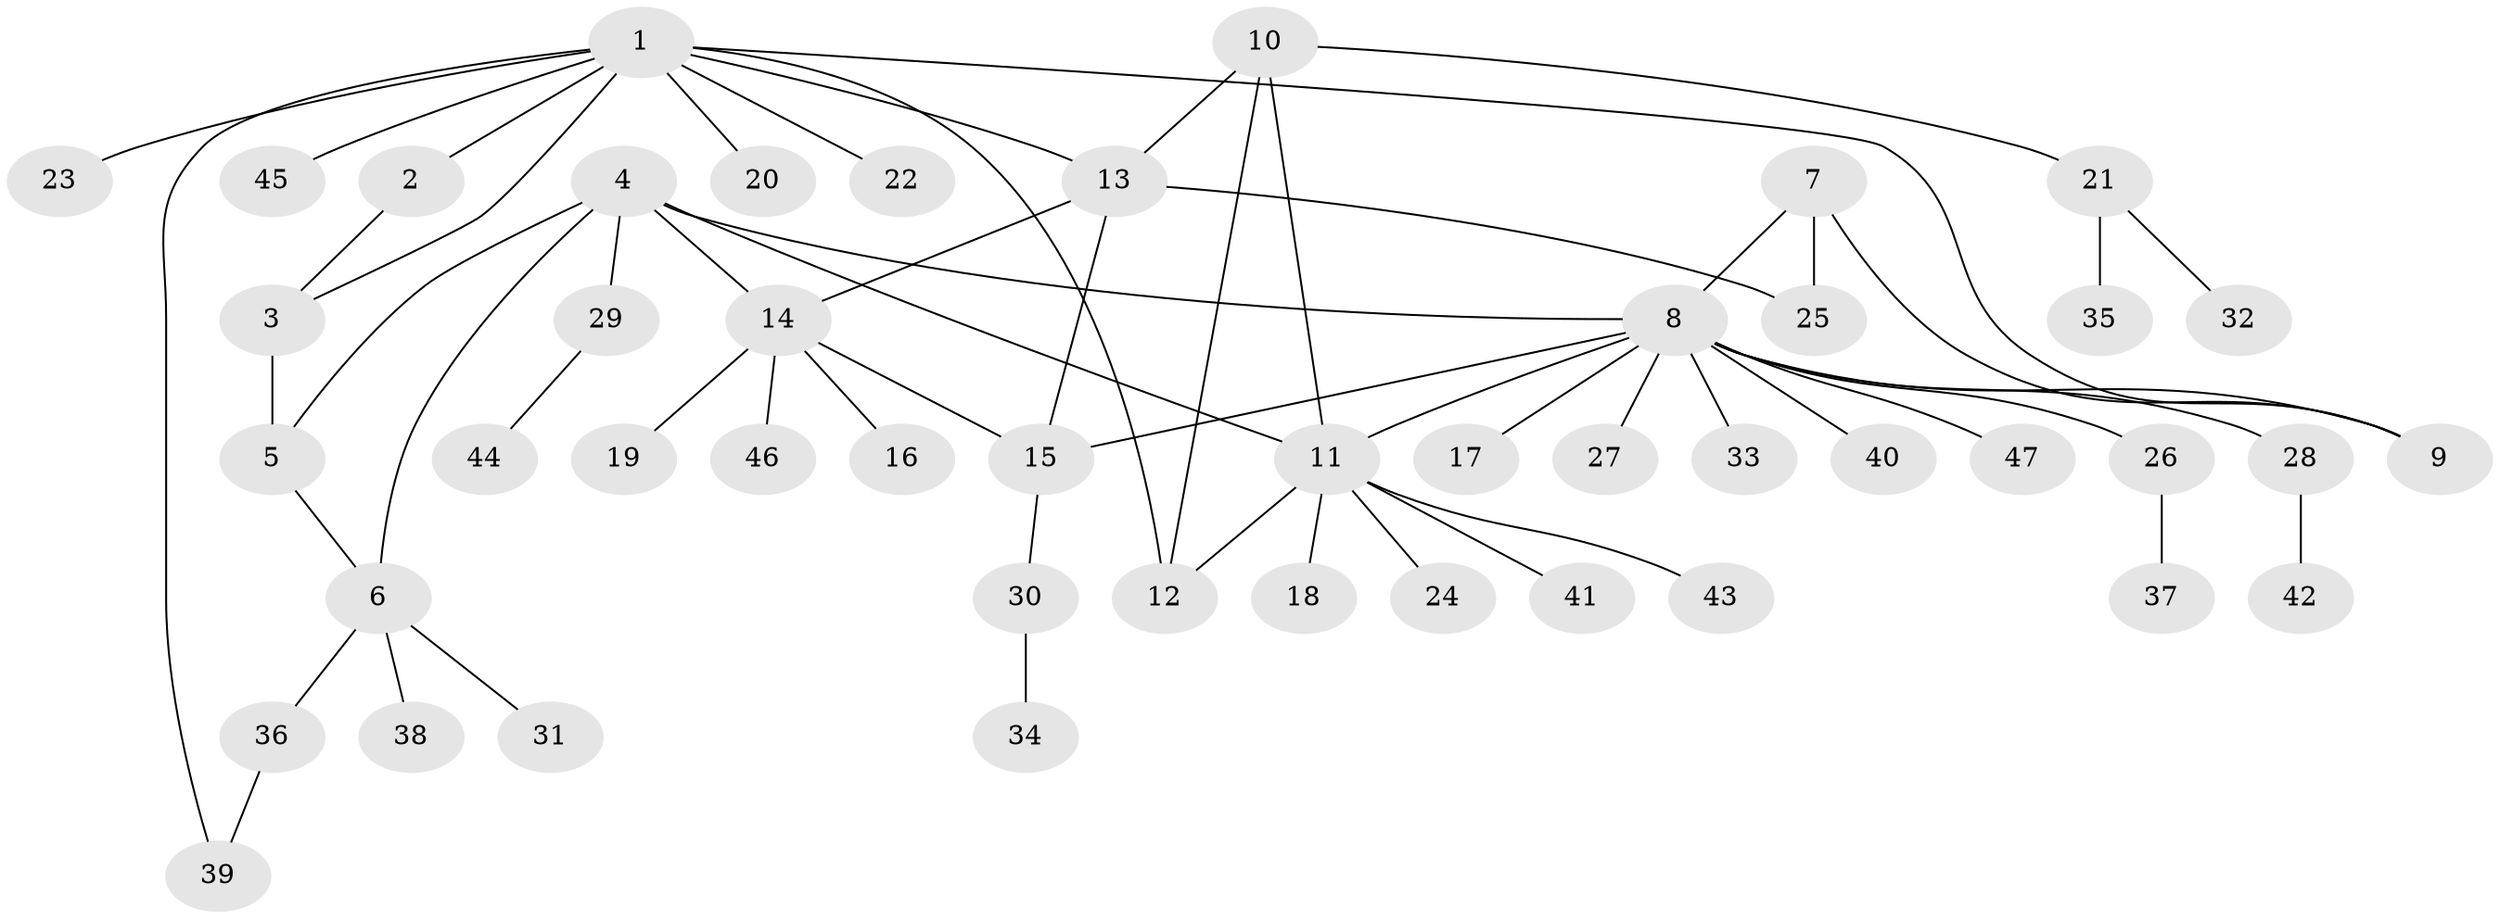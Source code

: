 // original degree distribution, {11: 0.014925373134328358, 3: 0.07462686567164178, 4: 0.08955223880597014, 6: 0.04477611940298507, 13: 0.014925373134328358, 9: 0.014925373134328358, 7: 0.014925373134328358, 5: 0.014925373134328358, 1: 0.5970149253731343, 2: 0.11940298507462686}
// Generated by graph-tools (version 1.1) at 2025/52/03/04/25 22:52:41]
// undirected, 47 vertices, 59 edges
graph export_dot {
  node [color=gray90,style=filled];
  1;
  2;
  3;
  4;
  5;
  6;
  7;
  8;
  9;
  10;
  11;
  12;
  13;
  14;
  15;
  16;
  17;
  18;
  19;
  20;
  21;
  22;
  23;
  24;
  25;
  26;
  27;
  28;
  29;
  30;
  31;
  32;
  33;
  34;
  35;
  36;
  37;
  38;
  39;
  40;
  41;
  42;
  43;
  44;
  45;
  46;
  47;
  1 -- 2 [weight=1.0];
  1 -- 3 [weight=1.0];
  1 -- 9 [weight=1.0];
  1 -- 12 [weight=1.0];
  1 -- 13 [weight=1.0];
  1 -- 20 [weight=1.0];
  1 -- 22 [weight=1.0];
  1 -- 23 [weight=1.0];
  1 -- 39 [weight=1.0];
  1 -- 45 [weight=1.0];
  2 -- 3 [weight=1.0];
  3 -- 5 [weight=1.0];
  4 -- 5 [weight=1.0];
  4 -- 6 [weight=1.0];
  4 -- 8 [weight=1.0];
  4 -- 11 [weight=1.0];
  4 -- 14 [weight=1.0];
  4 -- 29 [weight=1.0];
  5 -- 6 [weight=1.0];
  6 -- 31 [weight=1.0];
  6 -- 36 [weight=1.0];
  6 -- 38 [weight=1.0];
  7 -- 8 [weight=1.0];
  7 -- 9 [weight=1.0];
  7 -- 25 [weight=1.0];
  8 -- 9 [weight=1.0];
  8 -- 11 [weight=1.0];
  8 -- 15 [weight=1.0];
  8 -- 17 [weight=1.0];
  8 -- 26 [weight=1.0];
  8 -- 27 [weight=1.0];
  8 -- 28 [weight=1.0];
  8 -- 33 [weight=1.0];
  8 -- 40 [weight=1.0];
  8 -- 47 [weight=1.0];
  10 -- 11 [weight=1.0];
  10 -- 12 [weight=1.0];
  10 -- 13 [weight=1.0];
  10 -- 21 [weight=1.0];
  11 -- 12 [weight=1.0];
  11 -- 18 [weight=1.0];
  11 -- 24 [weight=1.0];
  11 -- 41 [weight=1.0];
  11 -- 43 [weight=1.0];
  13 -- 14 [weight=1.0];
  13 -- 15 [weight=1.0];
  13 -- 25 [weight=1.0];
  14 -- 15 [weight=1.0];
  14 -- 16 [weight=1.0];
  14 -- 19 [weight=1.0];
  14 -- 46 [weight=1.0];
  15 -- 30 [weight=1.0];
  21 -- 32 [weight=1.0];
  21 -- 35 [weight=1.0];
  26 -- 37 [weight=1.0];
  28 -- 42 [weight=1.0];
  29 -- 44 [weight=1.0];
  30 -- 34 [weight=1.0];
  36 -- 39 [weight=1.0];
}
